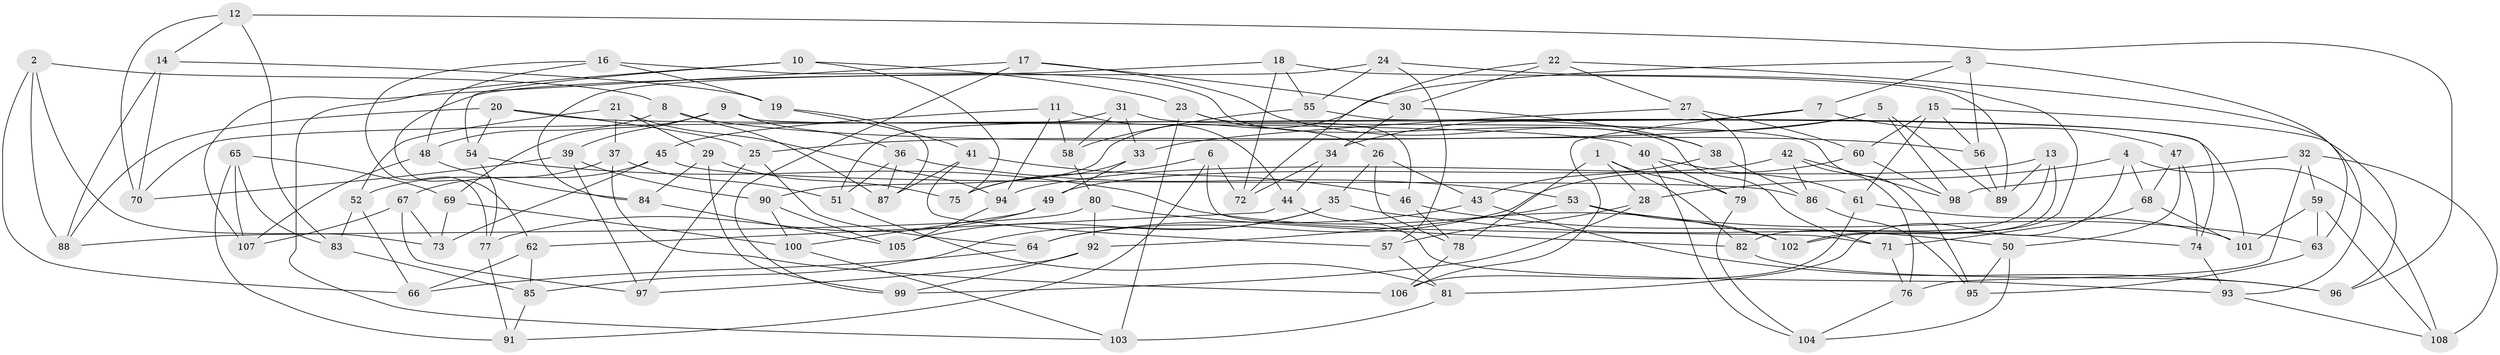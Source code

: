 // Generated by graph-tools (version 1.1) at 2025/59/03/09/25 04:59:17]
// undirected, 108 vertices, 216 edges
graph export_dot {
graph [start="1"]
  node [color=gray90,style=filled];
  1;
  2;
  3;
  4;
  5;
  6;
  7;
  8;
  9;
  10;
  11;
  12;
  13;
  14;
  15;
  16;
  17;
  18;
  19;
  20;
  21;
  22;
  23;
  24;
  25;
  26;
  27;
  28;
  29;
  30;
  31;
  32;
  33;
  34;
  35;
  36;
  37;
  38;
  39;
  40;
  41;
  42;
  43;
  44;
  45;
  46;
  47;
  48;
  49;
  50;
  51;
  52;
  53;
  54;
  55;
  56;
  57;
  58;
  59;
  60;
  61;
  62;
  63;
  64;
  65;
  66;
  67;
  68;
  69;
  70;
  71;
  72;
  73;
  74;
  75;
  76;
  77;
  78;
  79;
  80;
  81;
  82;
  83;
  84;
  85;
  86;
  87;
  88;
  89;
  90;
  91;
  92;
  93;
  94;
  95;
  96;
  97;
  98;
  99;
  100;
  101;
  102;
  103;
  104;
  105;
  106;
  107;
  108;
  1 -- 79;
  1 -- 28;
  1 -- 78;
  1 -- 82;
  2 -- 8;
  2 -- 88;
  2 -- 66;
  2 -- 73;
  3 -- 7;
  3 -- 90;
  3 -- 63;
  3 -- 56;
  4 -- 81;
  4 -- 68;
  4 -- 108;
  4 -- 28;
  5 -- 25;
  5 -- 98;
  5 -- 89;
  5 -- 34;
  6 -- 71;
  6 -- 72;
  6 -- 91;
  6 -- 75;
  7 -- 47;
  7 -- 106;
  7 -- 70;
  8 -- 87;
  8 -- 56;
  8 -- 48;
  9 -- 101;
  9 -- 69;
  9 -- 39;
  9 -- 36;
  10 -- 54;
  10 -- 75;
  10 -- 23;
  10 -- 103;
  11 -- 44;
  11 -- 58;
  11 -- 94;
  11 -- 45;
  12 -- 70;
  12 -- 14;
  12 -- 96;
  12 -- 83;
  13 -- 94;
  13 -- 89;
  13 -- 102;
  13 -- 82;
  14 -- 70;
  14 -- 88;
  14 -- 19;
  15 -- 60;
  15 -- 56;
  15 -- 96;
  15 -- 61;
  16 -- 71;
  16 -- 77;
  16 -- 19;
  16 -- 48;
  17 -- 30;
  17 -- 38;
  17 -- 99;
  17 -- 107;
  18 -- 62;
  18 -- 55;
  18 -- 89;
  18 -- 72;
  19 -- 41;
  19 -- 87;
  20 -- 54;
  20 -- 88;
  20 -- 40;
  20 -- 25;
  21 -- 94;
  21 -- 37;
  21 -- 52;
  21 -- 29;
  22 -- 93;
  22 -- 27;
  22 -- 30;
  22 -- 72;
  23 -- 103;
  23 -- 26;
  23 -- 46;
  24 -- 102;
  24 -- 84;
  24 -- 57;
  24 -- 55;
  25 -- 97;
  25 -- 64;
  26 -- 35;
  26 -- 43;
  26 -- 78;
  27 -- 79;
  27 -- 33;
  27 -- 60;
  28 -- 99;
  28 -- 57;
  29 -- 84;
  29 -- 99;
  29 -- 75;
  30 -- 34;
  30 -- 38;
  31 -- 33;
  31 -- 58;
  31 -- 51;
  31 -- 95;
  32 -- 59;
  32 -- 108;
  32 -- 98;
  32 -- 76;
  33 -- 75;
  33 -- 49;
  34 -- 72;
  34 -- 44;
  35 -- 105;
  35 -- 74;
  35 -- 85;
  36 -- 53;
  36 -- 51;
  36 -- 87;
  37 -- 106;
  37 -- 51;
  37 -- 52;
  38 -- 43;
  38 -- 86;
  39 -- 97;
  39 -- 90;
  39 -- 70;
  40 -- 79;
  40 -- 104;
  40 -- 61;
  41 -- 57;
  41 -- 87;
  41 -- 46;
  42 -- 76;
  42 -- 49;
  42 -- 98;
  42 -- 86;
  43 -- 64;
  43 -- 96;
  44 -- 62;
  44 -- 93;
  45 -- 86;
  45 -- 73;
  45 -- 67;
  46 -- 78;
  46 -- 50;
  47 -- 68;
  47 -- 50;
  47 -- 74;
  48 -- 107;
  48 -- 84;
  49 -- 100;
  49 -- 77;
  50 -- 95;
  50 -- 104;
  51 -- 81;
  52 -- 83;
  52 -- 66;
  53 -- 92;
  53 -- 63;
  53 -- 102;
  54 -- 77;
  54 -- 102;
  55 -- 74;
  55 -- 58;
  56 -- 89;
  57 -- 81;
  58 -- 80;
  59 -- 108;
  59 -- 63;
  59 -- 101;
  60 -- 98;
  60 -- 64;
  61 -- 106;
  61 -- 101;
  62 -- 66;
  62 -- 85;
  63 -- 95;
  64 -- 66;
  65 -- 69;
  65 -- 91;
  65 -- 107;
  65 -- 83;
  67 -- 73;
  67 -- 107;
  67 -- 97;
  68 -- 71;
  68 -- 101;
  69 -- 100;
  69 -- 73;
  71 -- 76;
  74 -- 93;
  76 -- 104;
  77 -- 91;
  78 -- 106;
  79 -- 104;
  80 -- 82;
  80 -- 88;
  80 -- 92;
  81 -- 103;
  82 -- 96;
  83 -- 85;
  84 -- 105;
  85 -- 91;
  86 -- 95;
  90 -- 105;
  90 -- 100;
  92 -- 99;
  92 -- 97;
  93 -- 108;
  94 -- 105;
  100 -- 103;
}
